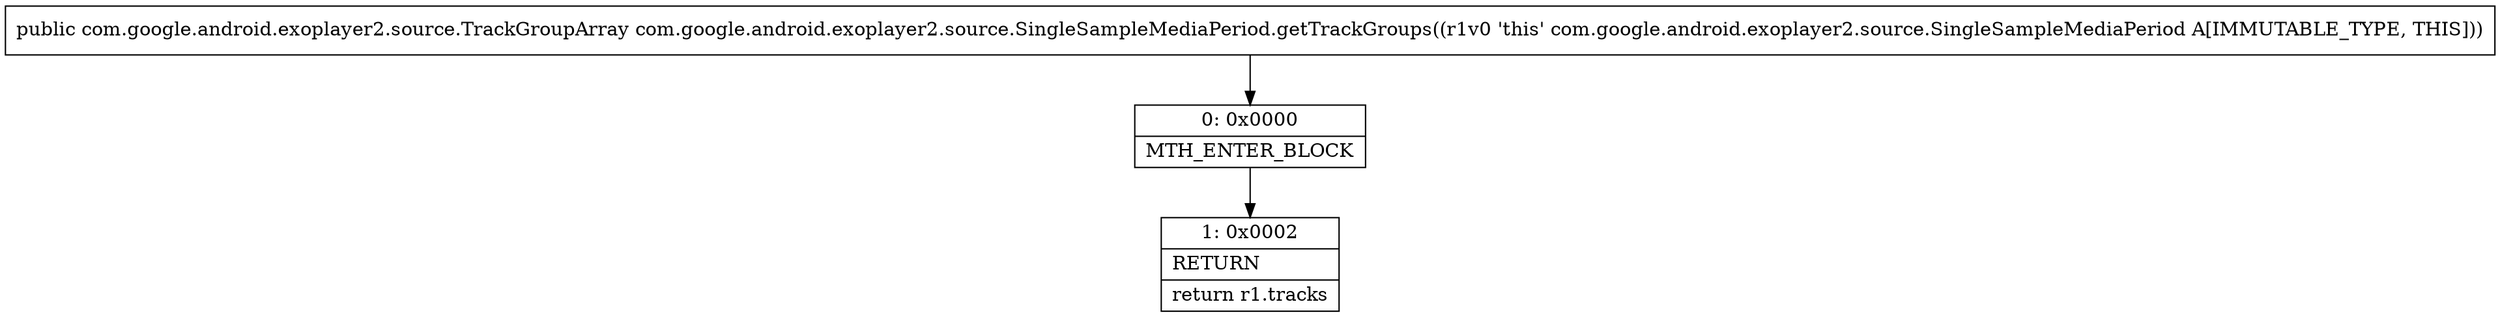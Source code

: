 digraph "CFG forcom.google.android.exoplayer2.source.SingleSampleMediaPeriod.getTrackGroups()Lcom\/google\/android\/exoplayer2\/source\/TrackGroupArray;" {
Node_0 [shape=record,label="{0\:\ 0x0000|MTH_ENTER_BLOCK\l}"];
Node_1 [shape=record,label="{1\:\ 0x0002|RETURN\l|return r1.tracks\l}"];
MethodNode[shape=record,label="{public com.google.android.exoplayer2.source.TrackGroupArray com.google.android.exoplayer2.source.SingleSampleMediaPeriod.getTrackGroups((r1v0 'this' com.google.android.exoplayer2.source.SingleSampleMediaPeriod A[IMMUTABLE_TYPE, THIS])) }"];
MethodNode -> Node_0;
Node_0 -> Node_1;
}


